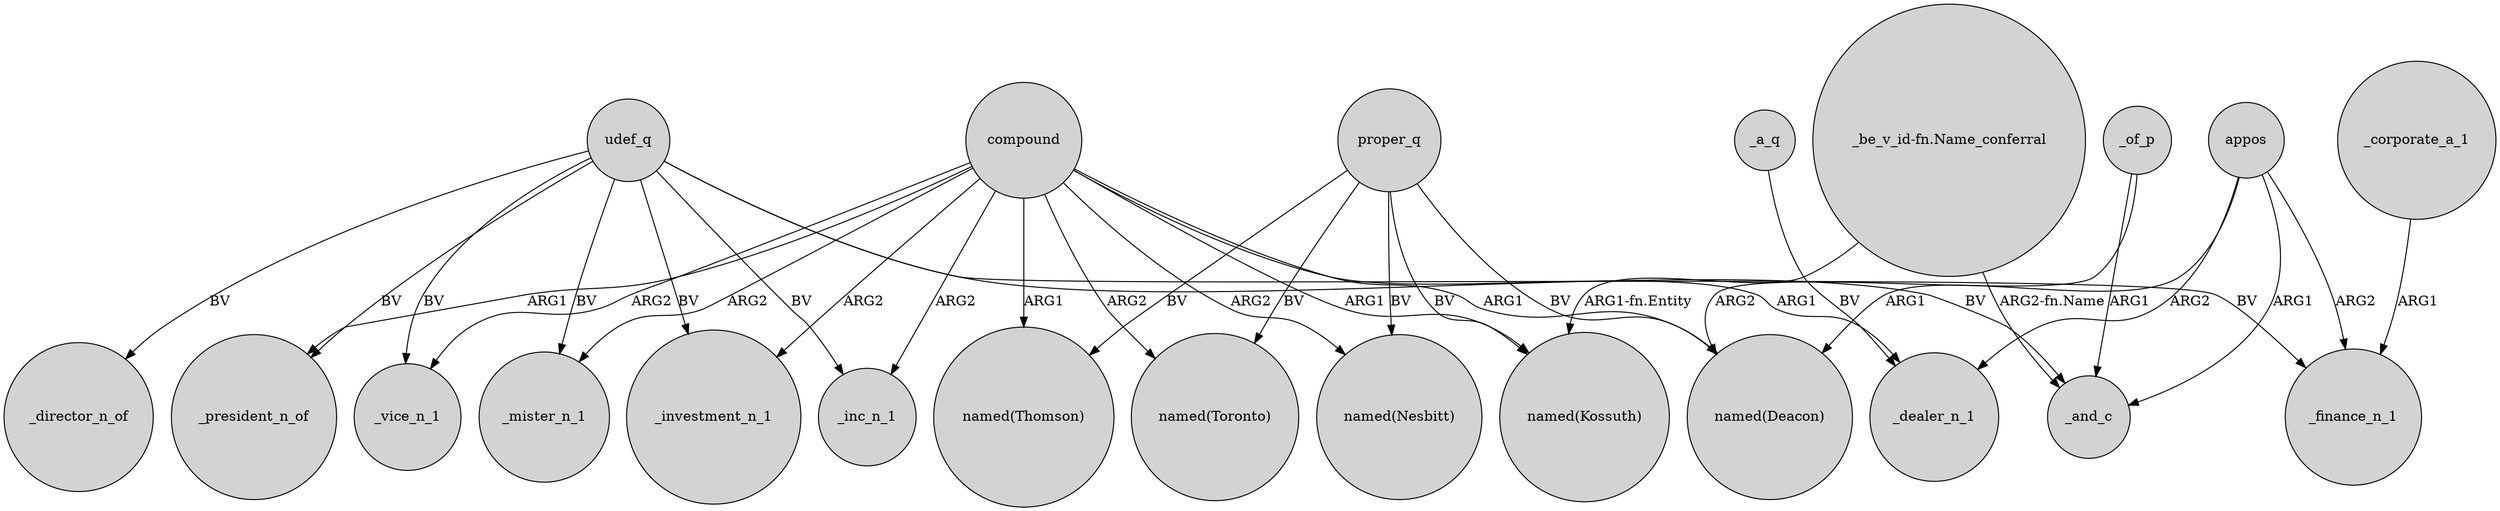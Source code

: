 digraph {
	node [shape=circle style=filled]
	udef_q -> _director_n_of [label=BV]
	compound -> _mister_n_1 [label=ARG2]
	"_be_v_id-fn.Name_conferral" -> "named(Kossuth)" [label="ARG1-fn.Entity"]
	udef_q -> _finance_n_1 [label=BV]
	proper_q -> "named(Toronto)" [label=BV]
	proper_q -> "named(Nesbitt)" [label=BV]
	_corporate_a_1 -> _finance_n_1 [label=ARG1]
	compound -> _investment_n_1 [label=ARG2]
	compound -> _dealer_n_1 [label=ARG1]
	compound -> "named(Kossuth)" [label=ARG1]
	appos -> _and_c [label=ARG1]
	udef_q -> _and_c [label=BV]
	udef_q -> _mister_n_1 [label=BV]
	compound -> "named(Nesbitt)" [label=ARG2]
	_of_p -> _and_c [label=ARG1]
	appos -> "named(Deacon)" [label=ARG1]
	udef_q -> _inc_n_1 [label=BV]
	proper_q -> "named(Deacon)" [label=BV]
	udef_q -> _vice_n_1 [label=BV]
	compound -> _inc_n_1 [label=ARG2]
	compound -> "named(Deacon)" [label=ARG1]
	_a_q -> _dealer_n_1 [label=BV]
	compound -> "named(Toronto)" [label=ARG2]
	udef_q -> _investment_n_1 [label=BV]
	appos -> _dealer_n_1 [label=ARG2]
	compound -> _vice_n_1 [label=ARG2]
	proper_q -> "named(Kossuth)" [label=BV]
	compound -> _president_n_of [label=ARG1]
	udef_q -> _president_n_of [label=BV]
	appos -> _finance_n_1 [label=ARG2]
	"_be_v_id-fn.Name_conferral" -> _and_c [label="ARG2-fn.Name"]
	compound -> "named(Thomson)" [label=ARG1]
	proper_q -> "named(Thomson)" [label=BV]
	_of_p -> "named(Deacon)" [label=ARG2]
}
